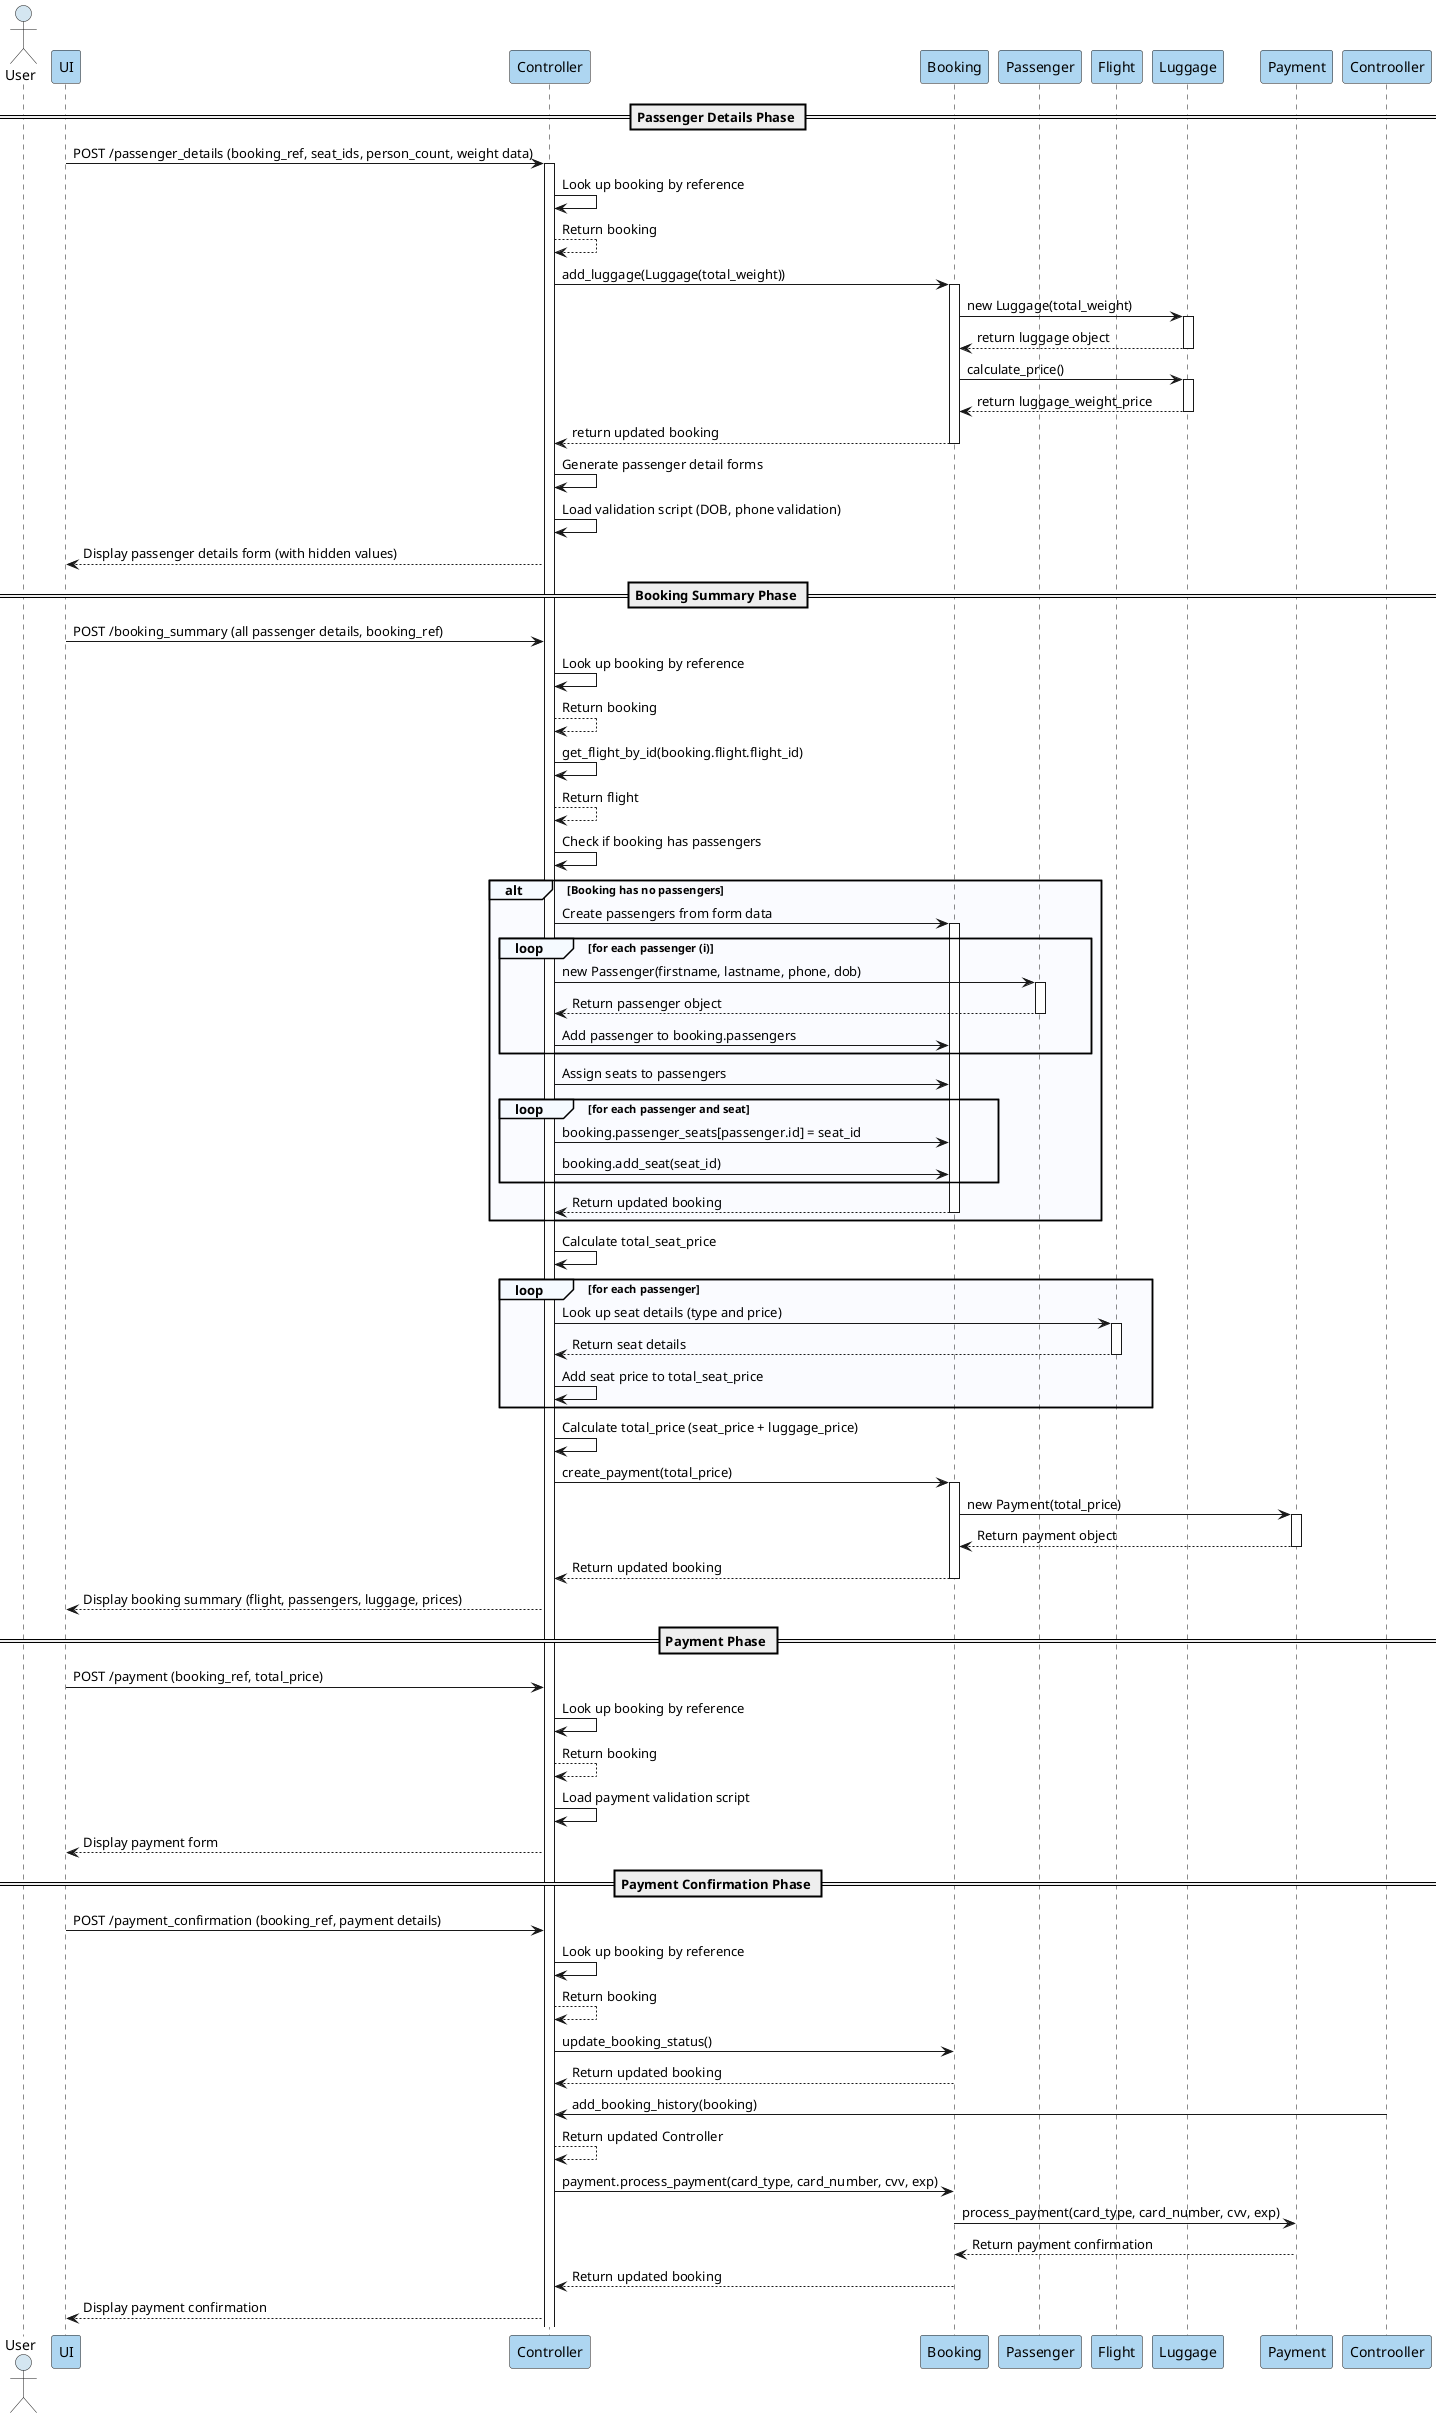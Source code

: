 @startuml Flight Booking System Sequence Diagram

skinparam SequenceBoxBorderColor #4682B4
skinparam SequenceBoxBackgroundColor #E6F3FF
skinparam SequenceGroupBackgroundColor #F5FAFF
skinparam SequenceGroupBodyBackgroundColor #FAFBFF
skinparam ParticipantBackgroundColor #AED6F1
skinparam ActorBackgroundColor #D4E6F1

actor "User" as user
participant "UI" as UI
participant "Controller" as Controller
participant "Booking" as booking
participant "Passenger" as passenger
participant "Flight" as flight
participant "Luggage" as luggage
participant "Payment" as payment

== Passenger Details Phase ==

UI -> Controller : POST /passenger_details (booking_ref, seat_ids, person_count, weight data)
activate Controller

Controller -> Controller : Look up booking by reference

Controller --> Controller : Return booking

Controller -> booking : add_luggage(Luggage(total_weight))
activate booking
booking -> luggage : new Luggage(total_weight)
activate luggage
luggage --> booking : return luggage object
deactivate luggage
booking -> luggage : calculate_price()
activate luggage
luggage --> booking : return luggage_weight_price
deactivate luggage
booking --> Controller : return updated booking
deactivate booking

Controller -> Controller : Generate passenger detail forms
Controller -> Controller : Load validation script (DOB, phone validation)
Controller --> UI : Display passenger details form (with hidden values)

== Booking Summary Phase ==

UI -> Controller : POST /booking_summary (all passenger details, booking_ref)

Controller -> Controller : Look up booking by reference
Controller --> Controller : Return booking

Controller -> Controller : get_flight_by_id(booking.flight.flight_id)
Controller --> Controller : Return flight

Controller -> Controller : Check if booking has passengers

alt Booking has no passengers
    Controller -> booking : Create passengers from form data
    activate booking
    
    loop for each passenger (i)
        Controller -> passenger : new Passenger(firstname, lastname, phone, dob)
        activate passenger
        passenger --> Controller : Return passenger object
        deactivate passenger
        Controller -> booking : Add passenger to booking.passengers
    end
    
    Controller -> booking : Assign seats to passengers
    loop for each passenger and seat
        Controller -> booking : booking.passenger_seats[passenger.id] = seat_id
        Controller -> booking : booking.add_seat(seat_id)
    end
    
    booking --> Controller : Return updated booking
    deactivate booking
end

Controller -> Controller : Calculate total_seat_price
loop for each passenger
    Controller -> flight : Look up seat details (type and price)
    activate flight
    flight --> Controller : Return seat details
    deactivate flight
    Controller -> Controller : Add seat price to total_seat_price
end

Controller -> Controller : Calculate total_price (seat_price + luggage_price)
Controller -> booking : create_payment(total_price)
activate booking
booking -> payment : new Payment(total_price)
activate payment
payment --> booking : Return payment object
deactivate payment
booking --> Controller : Return updated booking
deactivate booking

Controller --> UI : Display booking summary (flight, passengers, luggage, prices)

== Payment Phase ==

UI -> Controller : POST /payment (booking_ref, total_price)

Controller -> Controller : Look up booking by reference

Controller --> Controller : Return booking

Controller -> Controller : Load payment validation script
Controller --> UI : Display payment form

== Payment Confirmation Phase ==

UI-> Controller : POST /payment_confirmation (booking_ref, payment details)

Controller -> Controller : Look up booking by reference

Controller --> Controller : Return booking

Controller -> booking : update_booking_status()

booking --> Controller : Return updated booking

Controoller -> Controller : add_booking_history(booking)

Controller --> Controller : Return updated Controller

Controller -> booking : payment.process_payment(card_type, card_number, cvv, exp)

booking -> payment : process_payment(card_type, card_number, cvv, exp)

payment --> booking : Return payment confirmation

booking --> Controller : Return updated booking

Controller --> UI : Display payment confirmation

@enduml